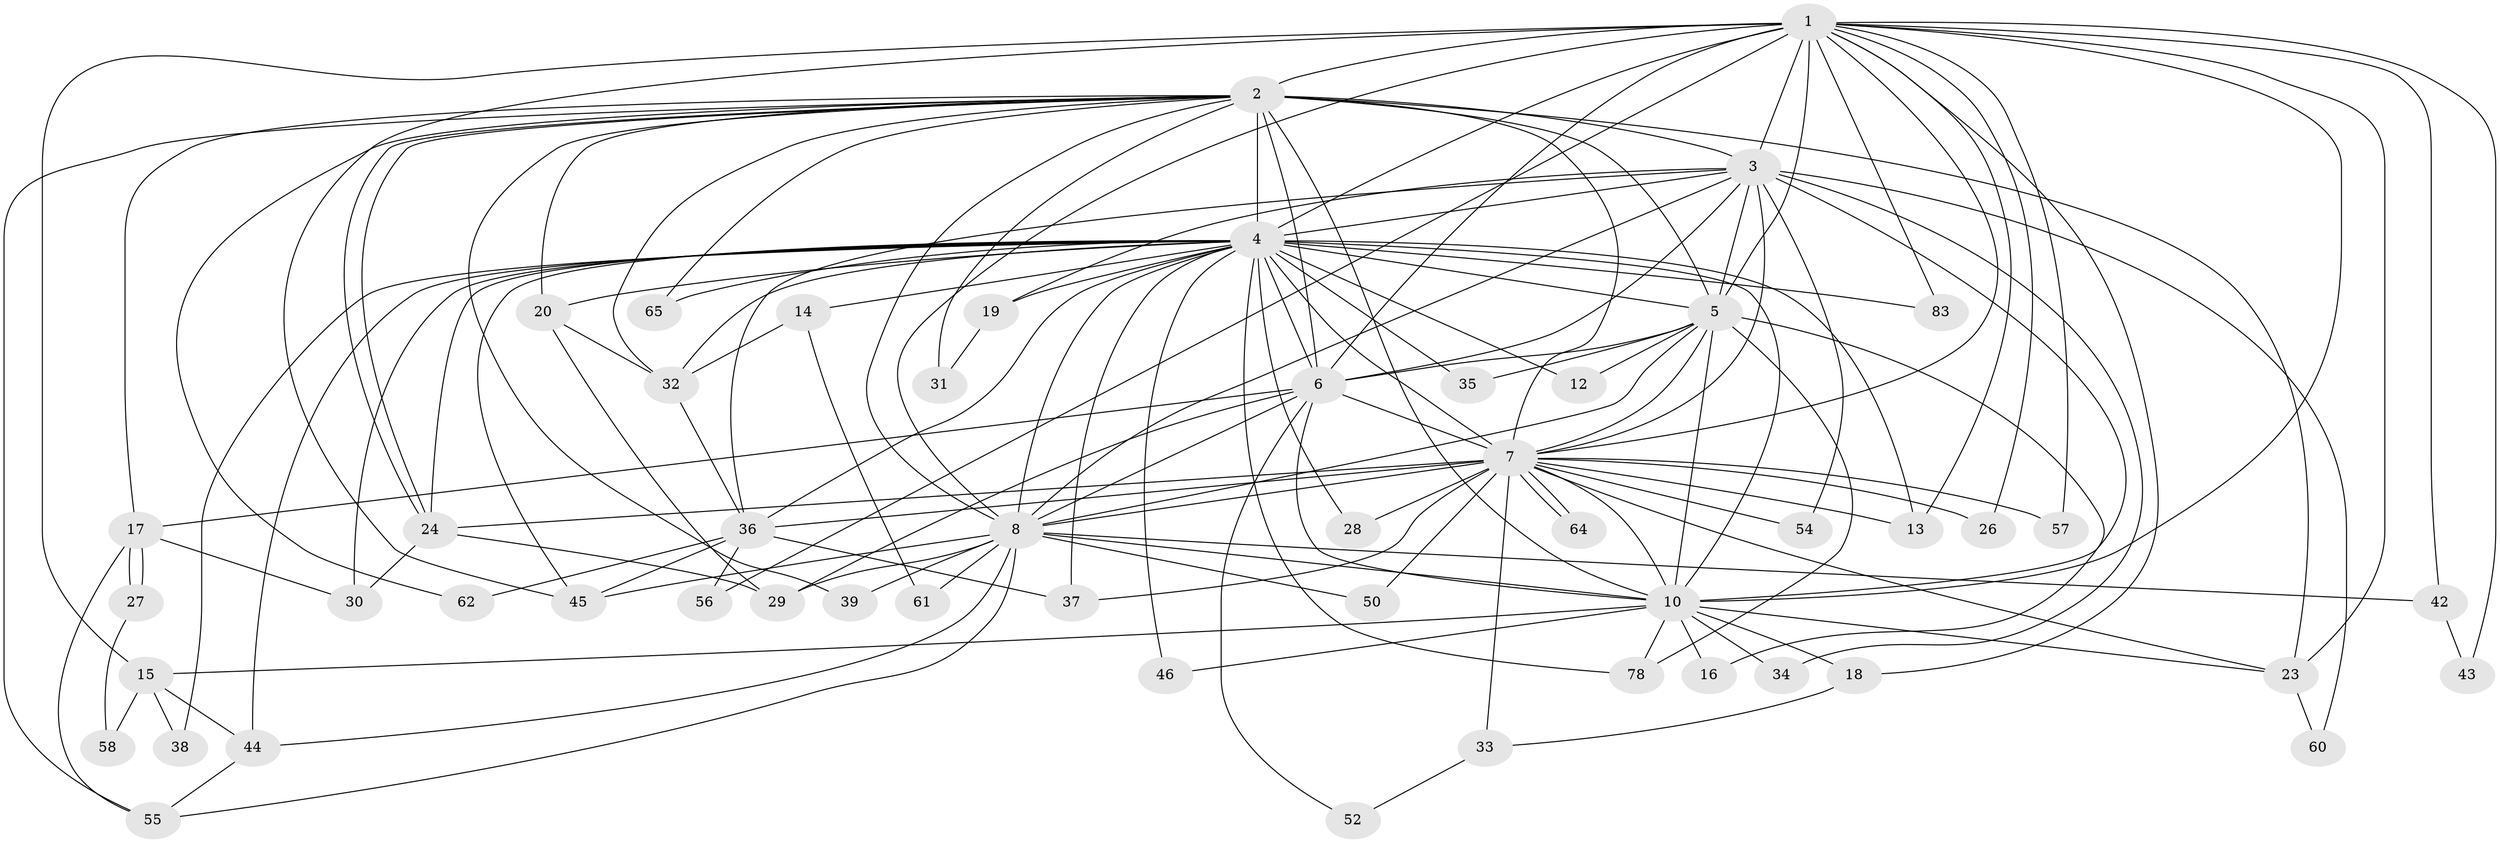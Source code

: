 // original degree distribution, {20: 0.011235955056179775, 23: 0.011235955056179775, 14: 0.02247191011235955, 28: 0.011235955056179775, 18: 0.02247191011235955, 26: 0.011235955056179775, 17: 0.011235955056179775, 15: 0.011235955056179775, 5: 0.0449438202247191, 2: 0.5393258426966292, 3: 0.2247191011235955, 6: 0.02247191011235955, 4: 0.0449438202247191, 9: 0.011235955056179775}
// Generated by graph-tools (version 1.1) at 2025/17/03/04/25 18:17:55]
// undirected, 53 vertices, 142 edges
graph export_dot {
graph [start="1"]
  node [color=gray90,style=filled];
  1 [super="+21"];
  2 [super="+11+22+88+81"];
  3 [super="+63"];
  4 [super="+41+9"];
  5;
  6 [super="+67+76+69+85"];
  7 [super="+48"];
  8;
  10;
  12;
  13 [super="+25"];
  14 [super="+40"];
  15;
  16;
  17;
  18;
  19;
  20;
  23 [super="+73+86"];
  24 [super="+49"];
  26;
  27;
  28;
  29 [super="+77+66"];
  30;
  31;
  32 [super="+75+51"];
  33;
  34;
  35;
  36 [super="+68"];
  37 [super="+84"];
  38;
  39;
  42;
  43;
  44 [super="+72"];
  45 [super="+47"];
  46;
  50;
  52;
  54;
  55 [super="+71"];
  56;
  57;
  58;
  60;
  61;
  62;
  64;
  65;
  78 [super="+79"];
  83;
  1 -- 2;
  1 -- 3;
  1 -- 4 [weight=2];
  1 -- 5 [weight=2];
  1 -- 6 [weight=2];
  1 -- 7;
  1 -- 8;
  1 -- 10;
  1 -- 13 [weight=2];
  1 -- 15;
  1 -- 18;
  1 -- 26;
  1 -- 42;
  1 -- 43;
  1 -- 45;
  1 -- 56;
  1 -- 83;
  1 -- 57;
  1 -- 23;
  2 -- 3;
  2 -- 4 [weight=3];
  2 -- 5;
  2 -- 6 [weight=2];
  2 -- 7 [weight=3];
  2 -- 8;
  2 -- 10 [weight=2];
  2 -- 17;
  2 -- 20;
  2 -- 24;
  2 -- 24;
  2 -- 31;
  2 -- 32;
  2 -- 39;
  2 -- 55;
  2 -- 62;
  2 -- 65;
  2 -- 23 [weight=2];
  3 -- 4 [weight=2];
  3 -- 5;
  3 -- 6;
  3 -- 7;
  3 -- 8;
  3 -- 10;
  3 -- 19;
  3 -- 34;
  3 -- 54;
  3 -- 60;
  3 -- 36;
  4 -- 5 [weight=2];
  4 -- 6 [weight=4];
  4 -- 7 [weight=4];
  4 -- 8 [weight=2];
  4 -- 10 [weight=2];
  4 -- 12;
  4 -- 14 [weight=2];
  4 -- 19;
  4 -- 20;
  4 -- 28;
  4 -- 30;
  4 -- 32;
  4 -- 35;
  4 -- 37;
  4 -- 38;
  4 -- 44;
  4 -- 46;
  4 -- 83;
  4 -- 45;
  4 -- 65;
  4 -- 36;
  4 -- 13;
  4 -- 78;
  4 -- 24;
  5 -- 6;
  5 -- 7;
  5 -- 8;
  5 -- 10;
  5 -- 12;
  5 -- 16;
  5 -- 35;
  5 -- 78;
  6 -- 7 [weight=2];
  6 -- 8;
  6 -- 10 [weight=2];
  6 -- 17;
  6 -- 29;
  6 -- 52;
  7 -- 8;
  7 -- 10;
  7 -- 26;
  7 -- 28;
  7 -- 33;
  7 -- 36 [weight=2];
  7 -- 37;
  7 -- 50;
  7 -- 54;
  7 -- 57;
  7 -- 64;
  7 -- 64;
  7 -- 23;
  7 -- 13;
  7 -- 24;
  8 -- 10;
  8 -- 39;
  8 -- 42;
  8 -- 45;
  8 -- 50;
  8 -- 55;
  8 -- 61;
  8 -- 44;
  8 -- 29;
  10 -- 15;
  10 -- 16;
  10 -- 18;
  10 -- 23;
  10 -- 34;
  10 -- 46;
  10 -- 78;
  14 -- 32;
  14 -- 61;
  15 -- 38;
  15 -- 44;
  15 -- 58;
  17 -- 27;
  17 -- 27;
  17 -- 30;
  17 -- 55;
  18 -- 33;
  19 -- 31;
  20 -- 29;
  20 -- 32;
  23 -- 60;
  24 -- 29;
  24 -- 30;
  27 -- 58;
  32 -- 36;
  33 -- 52;
  36 -- 56;
  36 -- 62;
  36 -- 45;
  36 -- 37;
  42 -- 43;
  44 -- 55;
}
